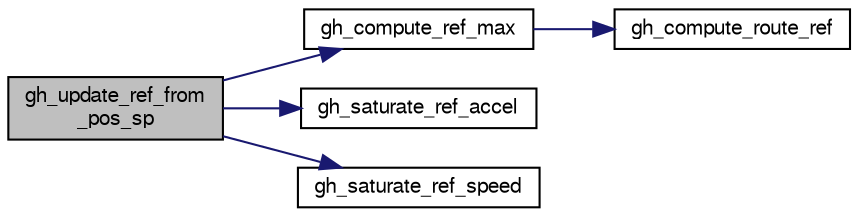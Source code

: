 digraph "gh_update_ref_from_pos_sp"
{
  edge [fontname="FreeSans",fontsize="10",labelfontname="FreeSans",labelfontsize="10"];
  node [fontname="FreeSans",fontsize="10",shape=record];
  rankdir="LR";
  Node1 [label="gh_update_ref_from\l_pos_sp",height=0.2,width=0.4,color="black", fillcolor="grey75", style="filled", fontcolor="black"];
  Node1 -> Node2 [color="midnightblue",fontsize="10",style="solid",fontname="FreeSans"];
  Node2 [label="gh_compute_ref_max",height=0.2,width=0.4,color="black", fillcolor="white", style="filled",URL="$guidance__h__ref_8c.html#aa11856a73c7810dae75c9637901ffd4a"];
  Node2 -> Node3 [color="midnightblue",fontsize="10",style="solid",fontname="FreeSans"];
  Node3 [label="gh_compute_route_ref",height=0.2,width=0.4,color="black", fillcolor="white", style="filled",URL="$guidance__h__ref_8c.html#a5cdaebf6e35a50cce7d6fe28b17fc068"];
  Node1 -> Node4 [color="midnightblue",fontsize="10",style="solid",fontname="FreeSans"];
  Node4 [label="gh_saturate_ref_accel",height=0.2,width=0.4,color="black", fillcolor="white", style="filled",URL="$guidance__h__ref_8c.html#a65e4335a92b2ecdf2ee5701bad274a88",tooltip="saturate reference accelerations "];
  Node1 -> Node5 [color="midnightblue",fontsize="10",style="solid",fontname="FreeSans"];
  Node5 [label="gh_saturate_ref_speed",height=0.2,width=0.4,color="black", fillcolor="white", style="filled",URL="$guidance__h__ref_8c.html#aa059d50ab0248ebab041e78596c858c9",tooltip="Saturate ref speed and adjust acceleration accordingly. "];
}
